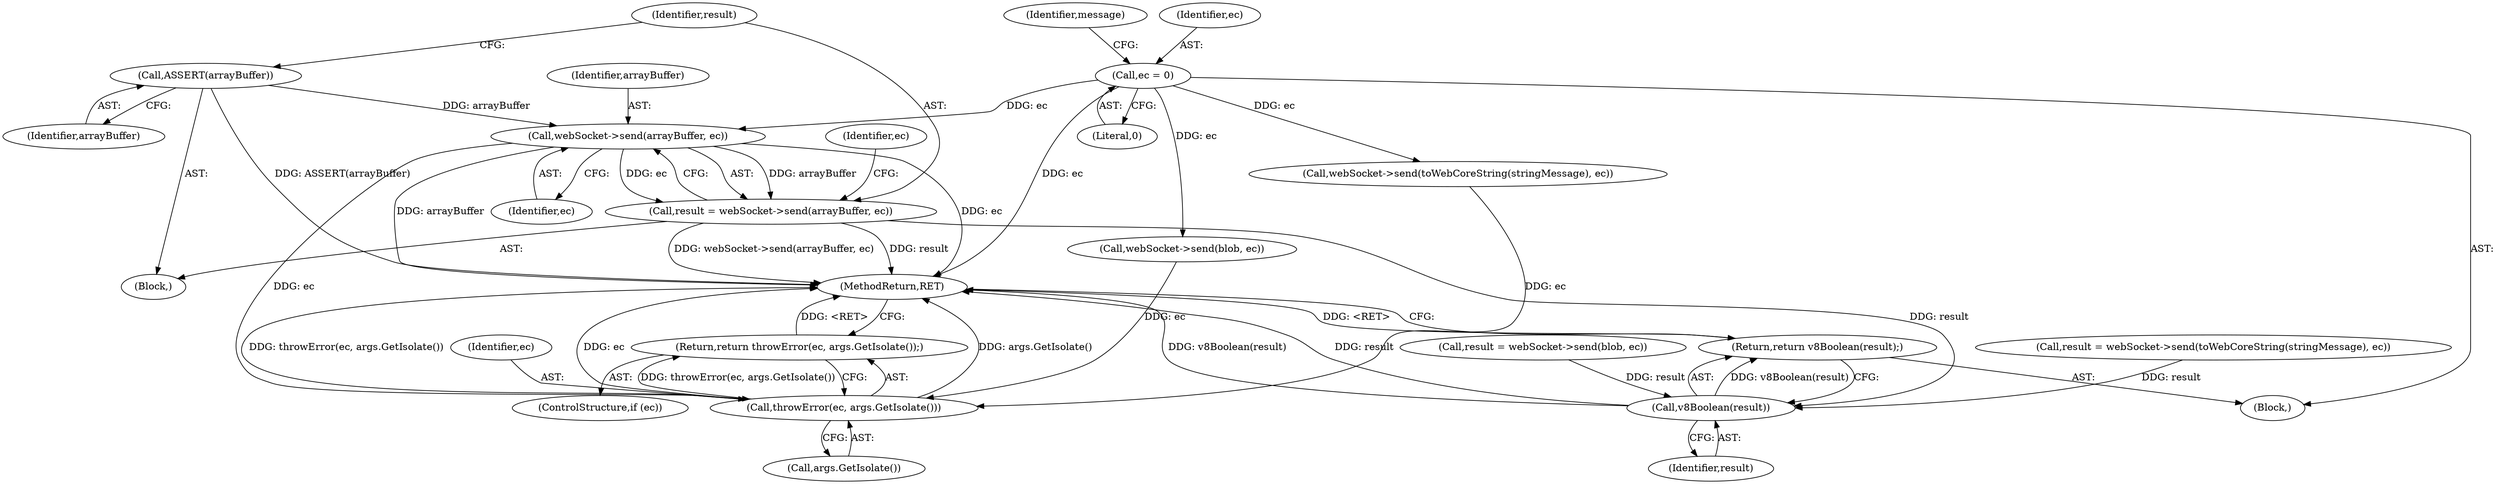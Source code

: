 digraph "0_Chrome_e9372a1bfd3588a80fcf49aa07321f0971dd6091_68@API" {
"1000137" [label="(Call,webSocket->send(arrayBuffer, ec))"];
"1000133" [label="(Call,ASSERT(arrayBuffer))"];
"1000125" [label="(Call,ec = 0)"];
"1000135" [label="(Call,result = webSocket->send(arrayBuffer, ec))"];
"1000181" [label="(Call,v8Boolean(result))"];
"1000180" [label="(Return,return v8Boolean(result);)"];
"1000177" [label="(Call,throwError(ec, args.GetIsolate()))"];
"1000176" [label="(Return,return throwError(ec, args.GetIsolate());)"];
"1000180" [label="(Return,return v8Boolean(result);)"];
"1000137" [label="(Call,webSocket->send(arrayBuffer, ec))"];
"1000134" [label="(Identifier,arrayBuffer)"];
"1000136" [label="(Identifier,result)"];
"1000179" [label="(Call,args.GetIsolate())"];
"1000125" [label="(Call,ec = 0)"];
"1000133" [label="(Call,ASSERT(arrayBuffer))"];
"1000174" [label="(ControlStructure,if (ec))"];
"1000178" [label="(Identifier,ec)"];
"1000132" [label="(Block,)"];
"1000127" [label="(Literal,0)"];
"1000177" [label="(Call,throwError(ec, args.GetIsolate()))"];
"1000181" [label="(Call,v8Boolean(result))"];
"1000131" [label="(Identifier,message)"];
"1000147" [label="(Call,result = webSocket->send(blob, ec))"];
"1000175" [label="(Identifier,ec)"];
"1000170" [label="(Call,webSocket->send(toWebCoreString(stringMessage), ec))"];
"1000176" [label="(Return,return throwError(ec, args.GetIsolate());)"];
"1000135" [label="(Call,result = webSocket->send(arrayBuffer, ec))"];
"1000139" [label="(Identifier,ec)"];
"1000182" [label="(Identifier,result)"];
"1000168" [label="(Call,result = webSocket->send(toWebCoreString(stringMessage), ec))"];
"1000183" [label="(MethodReturn,RET)"];
"1000149" [label="(Call,webSocket->send(blob, ec))"];
"1000126" [label="(Identifier,ec)"];
"1000138" [label="(Identifier,arrayBuffer)"];
"1000102" [label="(Block,)"];
"1000137" -> "1000135"  [label="AST: "];
"1000137" -> "1000139"  [label="CFG: "];
"1000138" -> "1000137"  [label="AST: "];
"1000139" -> "1000137"  [label="AST: "];
"1000135" -> "1000137"  [label="CFG: "];
"1000137" -> "1000183"  [label="DDG: ec"];
"1000137" -> "1000183"  [label="DDG: arrayBuffer"];
"1000137" -> "1000135"  [label="DDG: arrayBuffer"];
"1000137" -> "1000135"  [label="DDG: ec"];
"1000133" -> "1000137"  [label="DDG: arrayBuffer"];
"1000125" -> "1000137"  [label="DDG: ec"];
"1000137" -> "1000177"  [label="DDG: ec"];
"1000133" -> "1000132"  [label="AST: "];
"1000133" -> "1000134"  [label="CFG: "];
"1000134" -> "1000133"  [label="AST: "];
"1000136" -> "1000133"  [label="CFG: "];
"1000133" -> "1000183"  [label="DDG: ASSERT(arrayBuffer)"];
"1000125" -> "1000102"  [label="AST: "];
"1000125" -> "1000127"  [label="CFG: "];
"1000126" -> "1000125"  [label="AST: "];
"1000127" -> "1000125"  [label="AST: "];
"1000131" -> "1000125"  [label="CFG: "];
"1000125" -> "1000183"  [label="DDG: ec"];
"1000125" -> "1000149"  [label="DDG: ec"];
"1000125" -> "1000170"  [label="DDG: ec"];
"1000135" -> "1000132"  [label="AST: "];
"1000136" -> "1000135"  [label="AST: "];
"1000175" -> "1000135"  [label="CFG: "];
"1000135" -> "1000183"  [label="DDG: result"];
"1000135" -> "1000183"  [label="DDG: webSocket->send(arrayBuffer, ec)"];
"1000135" -> "1000181"  [label="DDG: result"];
"1000181" -> "1000180"  [label="AST: "];
"1000181" -> "1000182"  [label="CFG: "];
"1000182" -> "1000181"  [label="AST: "];
"1000180" -> "1000181"  [label="CFG: "];
"1000181" -> "1000183"  [label="DDG: v8Boolean(result)"];
"1000181" -> "1000183"  [label="DDG: result"];
"1000181" -> "1000180"  [label="DDG: v8Boolean(result)"];
"1000168" -> "1000181"  [label="DDG: result"];
"1000147" -> "1000181"  [label="DDG: result"];
"1000180" -> "1000102"  [label="AST: "];
"1000183" -> "1000180"  [label="CFG: "];
"1000180" -> "1000183"  [label="DDG: <RET>"];
"1000177" -> "1000176"  [label="AST: "];
"1000177" -> "1000179"  [label="CFG: "];
"1000178" -> "1000177"  [label="AST: "];
"1000179" -> "1000177"  [label="AST: "];
"1000176" -> "1000177"  [label="CFG: "];
"1000177" -> "1000183"  [label="DDG: args.GetIsolate()"];
"1000177" -> "1000183"  [label="DDG: ec"];
"1000177" -> "1000183"  [label="DDG: throwError(ec, args.GetIsolate())"];
"1000177" -> "1000176"  [label="DDG: throwError(ec, args.GetIsolate())"];
"1000149" -> "1000177"  [label="DDG: ec"];
"1000170" -> "1000177"  [label="DDG: ec"];
"1000176" -> "1000174"  [label="AST: "];
"1000183" -> "1000176"  [label="CFG: "];
"1000176" -> "1000183"  [label="DDG: <RET>"];
}

